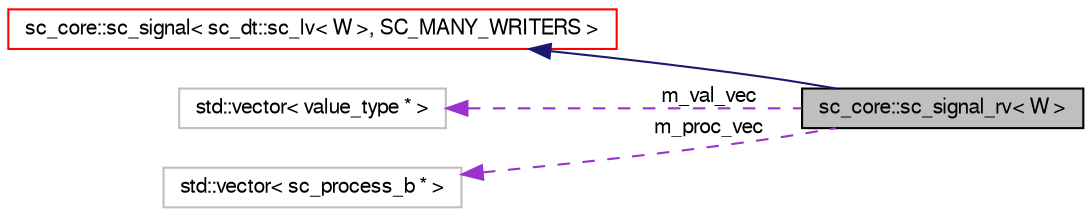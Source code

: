digraph G
{
  edge [fontname="FreeSans",fontsize="10",labelfontname="FreeSans",labelfontsize="10"];
  node [fontname="FreeSans",fontsize="10",shape=record];
  rankdir=LR;
  Node1 [label="sc_core::sc_signal_rv\< W \>",height=0.2,width=0.4,color="black", fillcolor="grey75", style="filled" fontcolor="black"];
  Node2 -> Node1 [dir=back,color="midnightblue",fontsize="10",style="solid",fontname="FreeSans"];
  Node2 [label="sc_core::sc_signal\< sc_dt::sc_lv\< W \>, SC_MANY_WRITERS \>",height=0.2,width=0.4,color="red", fillcolor="white", style="filled",URL="$a00185.html"];
  Node3 -> Node1 [dir=back,color="darkorchid3",fontsize="10",style="dashed",label="m_val_vec",fontname="FreeSans"];
  Node3 [label="std::vector\< value_type * \>",height=0.2,width=0.4,color="grey75", fillcolor="white", style="filled"];
  Node4 -> Node1 [dir=back,color="darkorchid3",fontsize="10",style="dashed",label="m_proc_vec",fontname="FreeSans"];
  Node4 [label="std::vector\< sc_process_b * \>",height=0.2,width=0.4,color="grey75", fillcolor="white", style="filled"];
}
